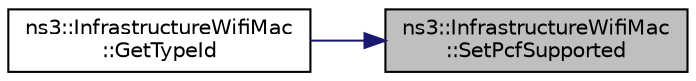 digraph "ns3::InfrastructureWifiMac::SetPcfSupported"
{
 // LATEX_PDF_SIZE
  edge [fontname="Helvetica",fontsize="10",labelfontname="Helvetica",labelfontsize="10"];
  node [fontname="Helvetica",fontsize="10",shape=record];
  rankdir="RL";
  Node1 [label="ns3::InfrastructureWifiMac\l::SetPcfSupported",height=0.2,width=0.4,color="black", fillcolor="grey75", style="filled", fontcolor="black",tooltip="Enable or disable PCF support for the device."];
  Node1 -> Node2 [dir="back",color="midnightblue",fontsize="10",style="solid",fontname="Helvetica"];
  Node2 [label="ns3::InfrastructureWifiMac\l::GetTypeId",height=0.2,width=0.4,color="black", fillcolor="white", style="filled",URL="$classns3_1_1_infrastructure_wifi_mac.html#a3c77482d1e9ce946788017216ca8a4c9",tooltip="Get the type ID."];
}
